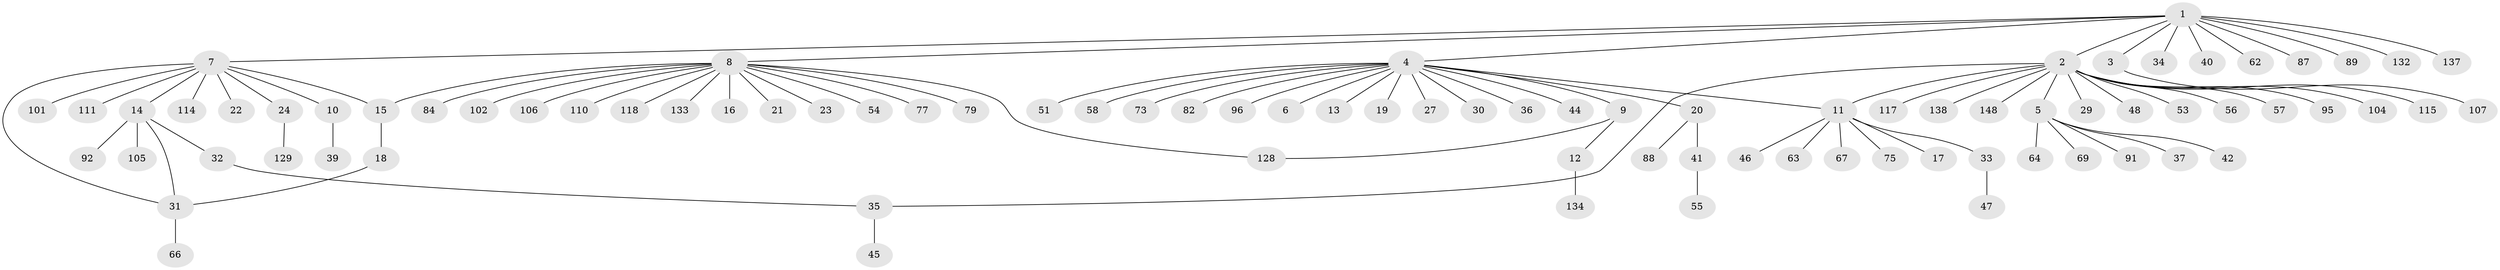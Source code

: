 // original degree distribution, {12: 0.006711409395973154, 15: 0.006711409395973154, 2: 0.1342281879194631, 16: 0.006711409395973154, 6: 0.013422818791946308, 1: 0.6845637583892618, 10: 0.013422818791946308, 17: 0.006711409395973154, 3: 0.04697986577181208, 4: 0.06711409395973154, 5: 0.006711409395973154, 8: 0.006711409395973154}
// Generated by graph-tools (version 1.1) at 2025/18/03/04/25 18:18:27]
// undirected, 89 vertices, 94 edges
graph export_dot {
graph [start="1"]
  node [color=gray90,style=filled];
  1;
  2;
  3;
  4;
  5;
  6;
  7;
  8 [super="+38+60"];
  9;
  10 [super="+120+145+25"];
  11 [super="+43+26"];
  12;
  13 [super="+65"];
  14;
  15 [super="+28"];
  16;
  17;
  18 [super="+124"];
  19 [super="+146"];
  20;
  21;
  22;
  23;
  24;
  27 [super="+103"];
  29 [super="+136+108"];
  30;
  31 [super="+49"];
  32 [super="+94+143+78+135+59"];
  33 [super="+140+116"];
  34;
  35 [super="+127+123+90+52+61"];
  36;
  37;
  39;
  40;
  41;
  42;
  44;
  45 [super="+119+147+80"];
  46;
  47;
  48;
  51;
  53;
  54;
  55;
  56;
  57;
  58 [super="+72"];
  62 [super="+74+85+86"];
  63;
  64;
  66 [super="+112+68+70"];
  67;
  69;
  73 [super="+139"];
  75;
  77;
  79;
  82;
  84;
  87 [super="+144+131"];
  88;
  89;
  91;
  92;
  95;
  96;
  101 [super="+121"];
  102;
  104;
  105 [super="+122"];
  106;
  107;
  110;
  111;
  114;
  115;
  117;
  118;
  128 [super="+142"];
  129;
  132;
  133;
  134;
  137;
  138;
  148;
  1 -- 2;
  1 -- 3;
  1 -- 4;
  1 -- 7;
  1 -- 8;
  1 -- 34;
  1 -- 40;
  1 -- 62;
  1 -- 87;
  1 -- 89;
  1 -- 132;
  1 -- 137;
  2 -- 5;
  2 -- 11;
  2 -- 29;
  2 -- 35;
  2 -- 48;
  2 -- 53;
  2 -- 56;
  2 -- 57;
  2 -- 95;
  2 -- 104;
  2 -- 115;
  2 -- 117;
  2 -- 138;
  2 -- 148;
  3 -- 107;
  4 -- 6;
  4 -- 9;
  4 -- 11;
  4 -- 13;
  4 -- 19;
  4 -- 20;
  4 -- 27;
  4 -- 30;
  4 -- 36;
  4 -- 44;
  4 -- 51;
  4 -- 58;
  4 -- 73;
  4 -- 82;
  4 -- 96;
  5 -- 37;
  5 -- 42;
  5 -- 64;
  5 -- 69;
  5 -- 91;
  7 -- 10;
  7 -- 14;
  7 -- 15;
  7 -- 22;
  7 -- 24;
  7 -- 101;
  7 -- 111;
  7 -- 114;
  7 -- 31;
  8 -- 16;
  8 -- 21;
  8 -- 23;
  8 -- 54;
  8 -- 77;
  8 -- 79;
  8 -- 84;
  8 -- 102;
  8 -- 106;
  8 -- 110;
  8 -- 118;
  8 -- 133;
  8 -- 128;
  8 -- 15;
  9 -- 12;
  9 -- 128;
  10 -- 39;
  11 -- 17;
  11 -- 33;
  11 -- 46;
  11 -- 63;
  11 -- 67;
  11 -- 75;
  12 -- 134;
  14 -- 32;
  14 -- 92;
  14 -- 105;
  14 -- 31;
  15 -- 18;
  18 -- 31;
  20 -- 41;
  20 -- 88;
  24 -- 129;
  31 -- 66;
  32 -- 35;
  33 -- 47;
  35 -- 45;
  41 -- 55;
}
